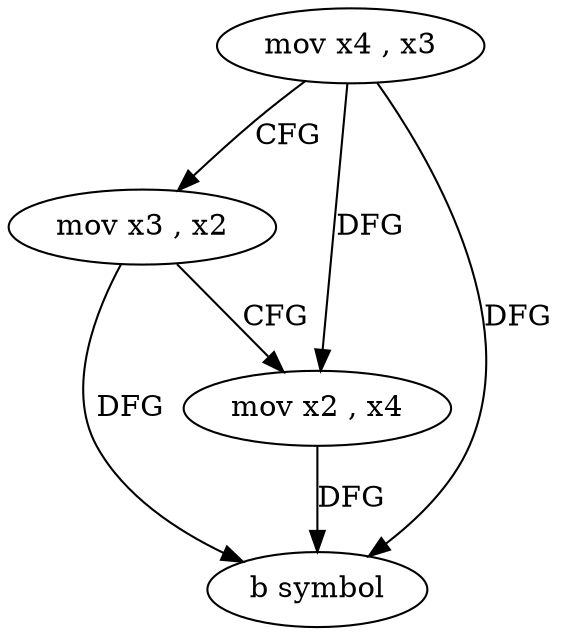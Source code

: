 digraph "func" {
"4218676" [label = "mov x4 , x3" ]
"4218680" [label = "mov x3 , x2" ]
"4218684" [label = "mov x2 , x4" ]
"4218688" [label = "b symbol" ]
"4218676" -> "4218680" [ label = "CFG" ]
"4218676" -> "4218684" [ label = "DFG" ]
"4218676" -> "4218688" [ label = "DFG" ]
"4218680" -> "4218684" [ label = "CFG" ]
"4218680" -> "4218688" [ label = "DFG" ]
"4218684" -> "4218688" [ label = "DFG" ]
}
